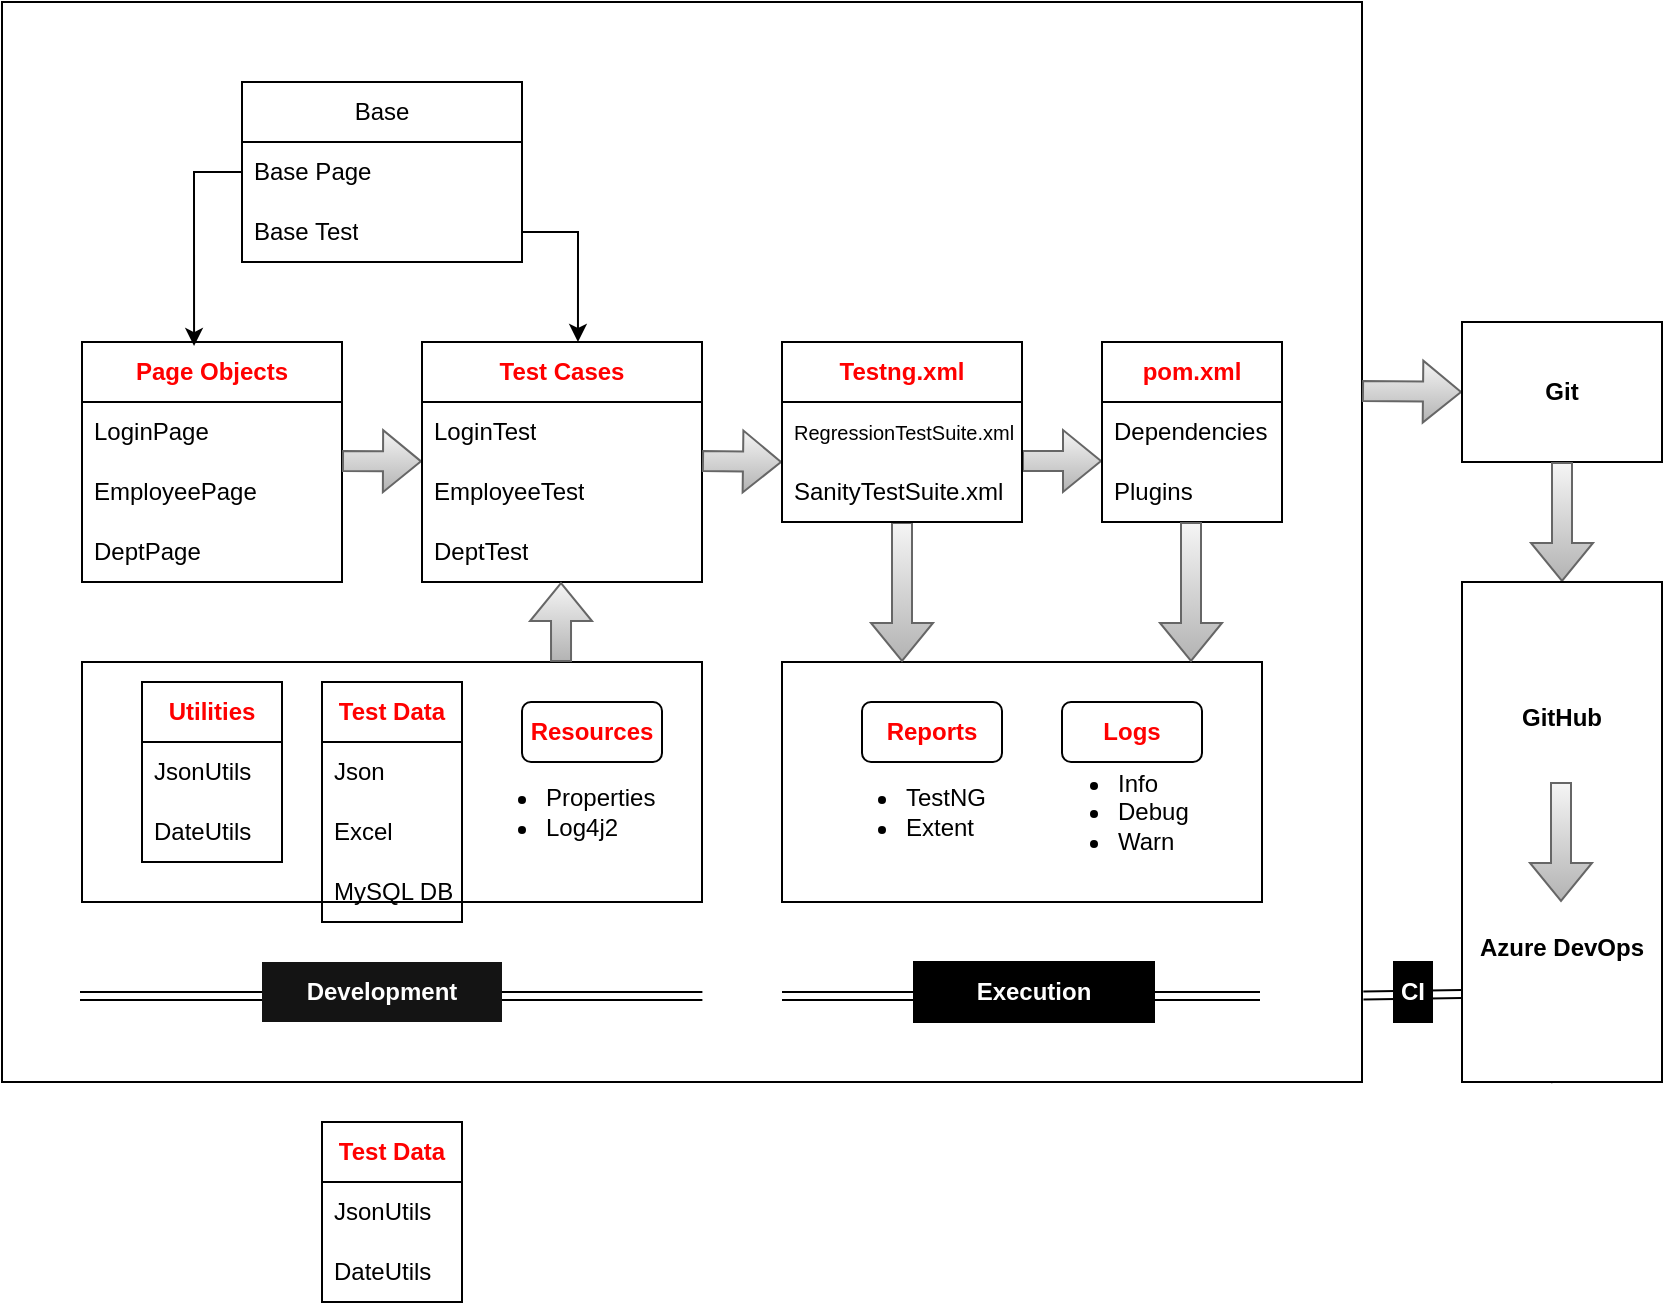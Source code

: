 <mxfile version="27.1.6">
  <diagram name="Page-1" id="G5X15BmKRhYMFyiFkBY5">
    <mxGraphModel dx="1106" dy="563" grid="1" gridSize="10" guides="1" tooltips="1" connect="1" arrows="1" fold="1" page="1" pageScale="1" pageWidth="2336" pageHeight="1654" math="0" shadow="0">
      <root>
        <mxCell id="0" />
        <mxCell id="1" parent="0" />
        <mxCell id="8vNSCbNxaSFnTM4sZ4fX-39" value="" style="rounded=0;whiteSpace=wrap;html=1;" parent="1" vertex="1">
          <mxGeometry x="40" y="20" width="680" height="540" as="geometry" />
        </mxCell>
        <mxCell id="8vNSCbNxaSFnTM4sZ4fX-2" value="Page Objects" style="swimlane;fontStyle=1;childLayout=stackLayout;horizontal=1;startSize=30;horizontalStack=0;resizeParent=1;resizeParentMax=0;resizeLast=0;collapsible=1;marginBottom=0;whiteSpace=wrap;html=1;fontColor=#FF0000;" parent="1" vertex="1">
          <mxGeometry x="80" y="190" width="130" height="120" as="geometry" />
        </mxCell>
        <mxCell id="8vNSCbNxaSFnTM4sZ4fX-3" value="LoginPage" style="text;strokeColor=none;fillColor=none;align=left;verticalAlign=middle;spacingLeft=4;spacingRight=4;overflow=hidden;points=[[0,0.5],[1,0.5]];portConstraint=eastwest;rotatable=0;whiteSpace=wrap;html=1;" parent="8vNSCbNxaSFnTM4sZ4fX-2" vertex="1">
          <mxGeometry y="30" width="130" height="30" as="geometry" />
        </mxCell>
        <mxCell id="8vNSCbNxaSFnTM4sZ4fX-4" value="EmployeePage" style="text;strokeColor=none;fillColor=none;align=left;verticalAlign=middle;spacingLeft=4;spacingRight=4;overflow=hidden;points=[[0,0.5],[1,0.5]];portConstraint=eastwest;rotatable=0;whiteSpace=wrap;html=1;" parent="8vNSCbNxaSFnTM4sZ4fX-2" vertex="1">
          <mxGeometry y="60" width="130" height="30" as="geometry" />
        </mxCell>
        <mxCell id="8vNSCbNxaSFnTM4sZ4fX-5" value="DeptPage" style="text;strokeColor=none;fillColor=none;align=left;verticalAlign=middle;spacingLeft=4;spacingRight=4;overflow=hidden;points=[[0,0.5],[1,0.5]];portConstraint=eastwest;rotatable=0;whiteSpace=wrap;html=1;" parent="8vNSCbNxaSFnTM4sZ4fX-2" vertex="1">
          <mxGeometry y="90" width="130" height="30" as="geometry" />
        </mxCell>
        <mxCell id="8vNSCbNxaSFnTM4sZ4fX-7" value="" style="shape=flexArrow;endArrow=classic;html=1;rounded=0;fillColor=#f5f5f5;strokeColor=#666666;gradientColor=#b3b3b3;" parent="1" target="8vNSCbNxaSFnTM4sZ4fX-8" edge="1">
          <mxGeometry width="50" height="50" relative="1" as="geometry">
            <mxPoint x="210" y="249.5" as="sourcePoint" />
            <mxPoint x="280" y="249.5" as="targetPoint" />
          </mxGeometry>
        </mxCell>
        <mxCell id="8vNSCbNxaSFnTM4sZ4fX-8" value="Test Cases" style="swimlane;fontStyle=1;childLayout=stackLayout;horizontal=1;startSize=30;horizontalStack=0;resizeParent=1;resizeParentMax=0;resizeLast=0;collapsible=1;marginBottom=0;whiteSpace=wrap;html=1;fontColor=light-dark(#FF0000,#EDEDED);" parent="1" vertex="1">
          <mxGeometry x="250" y="190" width="140" height="120" as="geometry" />
        </mxCell>
        <mxCell id="8vNSCbNxaSFnTM4sZ4fX-9" value="LoginTest" style="text;strokeColor=none;fillColor=none;align=left;verticalAlign=middle;spacingLeft=4;spacingRight=4;overflow=hidden;points=[[0,0.5],[1,0.5]];portConstraint=eastwest;rotatable=0;whiteSpace=wrap;html=1;" parent="8vNSCbNxaSFnTM4sZ4fX-8" vertex="1">
          <mxGeometry y="30" width="140" height="30" as="geometry" />
        </mxCell>
        <mxCell id="8vNSCbNxaSFnTM4sZ4fX-10" value="EmployeeTest" style="text;strokeColor=none;fillColor=none;align=left;verticalAlign=middle;spacingLeft=4;spacingRight=4;overflow=hidden;points=[[0,0.5],[1,0.5]];portConstraint=eastwest;rotatable=0;whiteSpace=wrap;html=1;" parent="8vNSCbNxaSFnTM4sZ4fX-8" vertex="1">
          <mxGeometry y="60" width="140" height="30" as="geometry" />
        </mxCell>
        <mxCell id="8vNSCbNxaSFnTM4sZ4fX-11" value="DeptTest" style="text;strokeColor=none;fillColor=none;align=left;verticalAlign=middle;spacingLeft=4;spacingRight=4;overflow=hidden;points=[[0,0.5],[1,0.5]];portConstraint=eastwest;rotatable=0;whiteSpace=wrap;html=1;" parent="8vNSCbNxaSFnTM4sZ4fX-8" vertex="1">
          <mxGeometry y="90" width="140" height="30" as="geometry" />
        </mxCell>
        <mxCell id="8vNSCbNxaSFnTM4sZ4fX-12" value="" style="shape=flexArrow;endArrow=classic;html=1;rounded=0;fillColor=#f5f5f5;strokeColor=#666666;gradientColor=#b3b3b3;" parent="1" edge="1">
          <mxGeometry width="50" height="50" relative="1" as="geometry">
            <mxPoint x="390" y="249.5" as="sourcePoint" />
            <mxPoint x="430" y="250" as="targetPoint" />
          </mxGeometry>
        </mxCell>
        <mxCell id="8vNSCbNxaSFnTM4sZ4fX-19" value="" style="shape=flexArrow;endArrow=classic;html=1;rounded=0;fillColor=#f5f5f5;gradientColor=#b3b3b3;strokeColor=#666666;" parent="1" edge="1">
          <mxGeometry width="50" height="50" relative="1" as="geometry">
            <mxPoint x="550" y="249.5" as="sourcePoint" />
            <mxPoint x="590" y="249.5" as="targetPoint" />
          </mxGeometry>
        </mxCell>
        <mxCell id="8vNSCbNxaSFnTM4sZ4fX-25" value="" style="rounded=0;whiteSpace=wrap;html=1;" parent="1" vertex="1">
          <mxGeometry x="80" y="350" width="310" height="120" as="geometry" />
        </mxCell>
        <mxCell id="8vNSCbNxaSFnTM4sZ4fX-29" value="Resources" style="rounded=1;whiteSpace=wrap;html=1;labelBorderColor=none;fontColor=#FF0000;fontStyle=1" parent="1" vertex="1">
          <mxGeometry x="300" y="370" width="70" height="30" as="geometry" />
        </mxCell>
        <mxCell id="8vNSCbNxaSFnTM4sZ4fX-31" value="" style="rounded=0;whiteSpace=wrap;html=1;" parent="1" vertex="1">
          <mxGeometry x="430" y="350" width="240" height="120" as="geometry" />
        </mxCell>
        <mxCell id="8vNSCbNxaSFnTM4sZ4fX-32" value="Reports" style="rounded=1;whiteSpace=wrap;html=1;fontColor=#FF0000;fontStyle=1" parent="1" vertex="1">
          <mxGeometry x="470" y="370" width="70" height="30" as="geometry" />
        </mxCell>
        <mxCell id="8vNSCbNxaSFnTM4sZ4fX-33" value="Logs" style="rounded=1;whiteSpace=wrap;html=1;fontColor=#FF0000;fontStyle=1" parent="1" vertex="1">
          <mxGeometry x="570" y="370" width="70" height="30" as="geometry" />
        </mxCell>
        <mxCell id="8vNSCbNxaSFnTM4sZ4fX-40" value="" style="shape=flexArrow;endArrow=classic;html=1;rounded=0;entryX=0;entryY=0.5;entryDx=0;entryDy=0;fillColor=#f5f5f5;gradientColor=#b3b3b3;strokeColor=#666666;" parent="1" target="8vNSCbNxaSFnTM4sZ4fX-42" edge="1">
          <mxGeometry width="50" height="50" relative="1" as="geometry">
            <mxPoint x="720" y="214.5" as="sourcePoint" />
            <mxPoint x="760" y="214.5" as="targetPoint" />
          </mxGeometry>
        </mxCell>
        <mxCell id="8vNSCbNxaSFnTM4sZ4fX-42" value="Git" style="rounded=0;whiteSpace=wrap;html=1;fontStyle=1" parent="1" vertex="1">
          <mxGeometry x="770" y="180" width="100" height="70" as="geometry" />
        </mxCell>
        <mxCell id="8vNSCbNxaSFnTM4sZ4fX-46" value="" style="shape=flexArrow;endArrow=classic;html=1;rounded=0;exitX=0.5;exitY=1;exitDx=0;exitDy=0;entryX=0.5;entryY=0;entryDx=0;entryDy=0;fillColor=#f5f5f5;gradientColor=#b3b3b3;strokeColor=#666666;" parent="1" source="8vNSCbNxaSFnTM4sZ4fX-42" target="8vNSCbNxaSFnTM4sZ4fX-45" edge="1">
          <mxGeometry width="50" height="50" relative="1" as="geometry">
            <mxPoint x="815" y="250" as="sourcePoint" />
            <mxPoint x="805" y="290" as="targetPoint" />
          </mxGeometry>
        </mxCell>
        <mxCell id="8vNSCbNxaSFnTM4sZ4fX-48" value="" style="shape=flexArrow;endArrow=classic;html=1;rounded=0;exitX=0.5;exitY=1;exitDx=0;exitDy=0;entryX=0.5;entryY=0;entryDx=0;entryDy=0;" parent="1" source="8vNSCbNxaSFnTM4sZ4fX-45" edge="1">
          <mxGeometry width="50" height="50" relative="1" as="geometry">
            <mxPoint x="810" y="403" as="sourcePoint" />
            <mxPoint x="810" y="463" as="targetPoint" />
          </mxGeometry>
        </mxCell>
        <mxCell id="8vNSCbNxaSFnTM4sZ4fX-49" value="" style="shape=flexArrow;endArrow=classic;html=1;rounded=0;exitX=0.5;exitY=1;exitDx=0;exitDy=0;entryX=0.5;entryY=0;entryDx=0;entryDy=0;" parent="1" target="8vNSCbNxaSFnTM4sZ4fX-45" edge="1">
          <mxGeometry width="50" height="50" relative="1" as="geometry">
            <mxPoint x="810" y="403" as="sourcePoint" />
            <mxPoint x="810" y="463" as="targetPoint" />
          </mxGeometry>
        </mxCell>
        <mxCell id="8vNSCbNxaSFnTM4sZ4fX-45" value="GitHub&lt;div&gt;&lt;br&gt;&lt;/div&gt;&lt;div&gt;&lt;br&gt;&lt;/div&gt;&lt;div&gt;&lt;br&gt;&lt;/div&gt;&lt;div&gt;&lt;br&gt;&lt;/div&gt;&lt;div&gt;&lt;br&gt;&lt;/div&gt;&lt;div&gt;&lt;br&gt;&lt;/div&gt;&lt;div&gt;&lt;br&gt;&lt;/div&gt;&lt;div&gt;Azure DevOps&lt;/div&gt;" style="rounded=0;whiteSpace=wrap;html=1;fontStyle=1" parent="1" vertex="1">
          <mxGeometry x="770" y="310" width="100" height="250" as="geometry" />
        </mxCell>
        <mxCell id="8vNSCbNxaSFnTM4sZ4fX-67" value="" style="shape=link;html=1;rounded=0;entryX=0.515;entryY=0.9;entryDx=0;entryDy=0;entryPerimeter=0;" parent="1" edge="1">
          <mxGeometry width="100" relative="1" as="geometry">
            <mxPoint x="79" y="517" as="sourcePoint" />
            <mxPoint x="390.2" y="517" as="targetPoint" />
          </mxGeometry>
        </mxCell>
        <mxCell id="8vNSCbNxaSFnTM4sZ4fX-68" value="Development" style="rounded=0;whiteSpace=wrap;html=1;fillColor=light-dark(#141414, #ededed);fontColor=light-dark(#ffffff, #ededed);strokeColor=none;gradientColor=none;fontStyle=1" parent="1" vertex="1">
          <mxGeometry x="170" y="500" width="120" height="30" as="geometry" />
        </mxCell>
        <mxCell id="8vNSCbNxaSFnTM4sZ4fX-70" value="" style="shape=link;html=1;rounded=0;" parent="1" edge="1">
          <mxGeometry width="100" relative="1" as="geometry">
            <mxPoint x="430" y="517" as="sourcePoint" />
            <mxPoint x="669" y="517" as="targetPoint" />
          </mxGeometry>
        </mxCell>
        <mxCell id="8vNSCbNxaSFnTM4sZ4fX-77" value="Execution" style="rounded=0;whiteSpace=wrap;html=1;gradientColor=default;fillColor=light-dark(#0a0a0a, #ededed);fontColor=light-dark(#ffffff, #ededed);fontStyle=1" parent="1" vertex="1">
          <mxGeometry x="496" y="500" width="120" height="30" as="geometry" />
        </mxCell>
        <mxCell id="8vNSCbNxaSFnTM4sZ4fX-78" value="" style="shape=flexArrow;endArrow=classic;html=1;rounded=0;exitX=0.5;exitY=1;exitDx=0;exitDy=0;entryX=0.5;entryY=0;entryDx=0;entryDy=0;fillColor=#f5f5f5;gradientColor=#b3b3b3;strokeColor=#666666;" parent="1" edge="1">
          <mxGeometry width="50" height="50" relative="1" as="geometry">
            <mxPoint x="819.5" y="410" as="sourcePoint" />
            <mxPoint x="819.5" y="470" as="targetPoint" />
          </mxGeometry>
        </mxCell>
        <mxCell id="8vNSCbNxaSFnTM4sZ4fX-79" value="" style="shape=flexArrow;endArrow=classic;html=1;rounded=0;entryX=0.25;entryY=0;entryDx=0;entryDy=0;fillColor=#f5f5f5;gradientColor=#b3b3b3;strokeColor=#666666;exitX=0.5;exitY=1;exitDx=0;exitDy=0;exitPerimeter=0;" parent="1" target="8vNSCbNxaSFnTM4sZ4fX-31" edge="1" source="taR9dpsqyWwzdjh2HAOg-3">
          <mxGeometry width="50" height="50" relative="1" as="geometry">
            <mxPoint x="490" y="290" as="sourcePoint" />
            <mxPoint x="489.5" y="330" as="targetPoint" />
          </mxGeometry>
        </mxCell>
        <mxCell id="8vNSCbNxaSFnTM4sZ4fX-86" value="" style="shape=flexArrow;endArrow=classic;html=1;rounded=0;fillColor=#f5f5f5;strokeColor=#666666;gradientColor=#b3b3b3;flowAnimation=0;entryX=0.357;entryY=0.667;entryDx=0;entryDy=0;entryPerimeter=0;" parent="1" edge="1">
          <mxGeometry width="50" height="50" relative="1" as="geometry">
            <mxPoint x="319.52" y="350" as="sourcePoint" />
            <mxPoint x="319.5" y="310.01" as="targetPoint" />
          </mxGeometry>
        </mxCell>
        <mxCell id="8vNSCbNxaSFnTM4sZ4fX-89" value="" style="shape=link;html=1;rounded=0;entryX=0;entryY=0.824;entryDx=0;entryDy=0;entryPerimeter=0;exitX=1.001;exitY=0.92;exitDx=0;exitDy=0;exitPerimeter=0;" parent="1" source="8vNSCbNxaSFnTM4sZ4fX-39" target="8vNSCbNxaSFnTM4sZ4fX-45" edge="1">
          <mxGeometry width="100" relative="1" as="geometry">
            <mxPoint x="720" y="517" as="sourcePoint" />
            <mxPoint x="760" y="517" as="targetPoint" />
          </mxGeometry>
        </mxCell>
        <mxCell id="8vNSCbNxaSFnTM4sZ4fX-90" value="CI" style="rounded=0;whiteSpace=wrap;html=1;gradientColor=default;fillColor=light-dark(#0a0a0a, #ededed);fontColor=light-dark(#ffffff, #ededed);fontStyle=1" parent="1" vertex="1">
          <mxGeometry x="736" y="500" width="19" height="30" as="geometry" />
        </mxCell>
        <mxCell id="8vNSCbNxaSFnTM4sZ4fX-98" value="Base" style="swimlane;fontStyle=0;childLayout=stackLayout;horizontal=1;startSize=30;horizontalStack=0;resizeParent=1;resizeParentMax=0;resizeLast=0;collapsible=1;marginBottom=0;whiteSpace=wrap;html=1;" parent="1" vertex="1">
          <mxGeometry x="160" y="60" width="140" height="90" as="geometry" />
        </mxCell>
        <mxCell id="8vNSCbNxaSFnTM4sZ4fX-99" value="Base Page" style="text;strokeColor=none;fillColor=none;align=left;verticalAlign=middle;spacingLeft=4;spacingRight=4;overflow=hidden;points=[[0,0.5],[1,0.5]];portConstraint=eastwest;rotatable=0;whiteSpace=wrap;html=1;" parent="8vNSCbNxaSFnTM4sZ4fX-98" vertex="1">
          <mxGeometry y="30" width="140" height="30" as="geometry" />
        </mxCell>
        <mxCell id="8vNSCbNxaSFnTM4sZ4fX-100" value="Base Test" style="text;strokeColor=none;fillColor=none;align=left;verticalAlign=middle;spacingLeft=4;spacingRight=4;overflow=hidden;points=[[0,0.5],[1,0.5]];portConstraint=eastwest;rotatable=0;whiteSpace=wrap;html=1;" parent="8vNSCbNxaSFnTM4sZ4fX-98" vertex="1">
          <mxGeometry y="60" width="140" height="30" as="geometry" />
        </mxCell>
        <mxCell id="8vNSCbNxaSFnTM4sZ4fX-104" style="edgeStyle=orthogonalEdgeStyle;rounded=0;orthogonalLoop=1;jettySize=auto;html=1;entryX=0.431;entryY=0.017;entryDx=0;entryDy=0;entryPerimeter=0;" parent="1" source="8vNSCbNxaSFnTM4sZ4fX-99" target="8vNSCbNxaSFnTM4sZ4fX-2" edge="1">
          <mxGeometry relative="1" as="geometry" />
        </mxCell>
        <mxCell id="8vNSCbNxaSFnTM4sZ4fX-106" style="edgeStyle=orthogonalEdgeStyle;rounded=0;orthogonalLoop=1;jettySize=auto;html=1;exitX=1;exitY=0.5;exitDx=0;exitDy=0;entryX=0.557;entryY=0;entryDx=0;entryDy=0;entryPerimeter=0;" parent="1" source="8vNSCbNxaSFnTM4sZ4fX-100" target="8vNSCbNxaSFnTM4sZ4fX-8" edge="1">
          <mxGeometry relative="1" as="geometry" />
        </mxCell>
        <mxCell id="8vNSCbNxaSFnTM4sZ4fX-118" value="&lt;ul&gt;&lt;li&gt;Properties&lt;/li&gt;&lt;li&gt;Log4j2&lt;/li&gt;&lt;/ul&gt;" style="text;html=1;align=left;verticalAlign=middle;whiteSpace=wrap;rounded=0;" parent="1" vertex="1">
          <mxGeometry x="270" y="410" width="60" height="30" as="geometry" />
        </mxCell>
        <mxCell id="8vNSCbNxaSFnTM4sZ4fX-119" value="&lt;ul&gt;&lt;li&gt;TestNG&lt;/li&gt;&lt;li&gt;Extent&lt;/li&gt;&lt;/ul&gt;" style="text;html=1;align=left;verticalAlign=middle;whiteSpace=wrap;rounded=0;" parent="1" vertex="1">
          <mxGeometry x="450" y="410" width="60" height="30" as="geometry" />
        </mxCell>
        <mxCell id="8vNSCbNxaSFnTM4sZ4fX-121" value="&lt;ul&gt;&lt;li&gt;Info&lt;/li&gt;&lt;li&gt;Debug&lt;/li&gt;&lt;li&gt;Warn&lt;/li&gt;&lt;/ul&gt;" style="text;html=1;align=left;verticalAlign=middle;whiteSpace=wrap;rounded=0;" parent="1" vertex="1">
          <mxGeometry x="556" y="410" width="60" height="30" as="geometry" />
        </mxCell>
        <mxCell id="taR9dpsqyWwzdjh2HAOg-1" value="&lt;span style=&quot;color: rgb(255, 0, 0); font-weight: 700;&quot;&gt;Testng.xml&lt;/span&gt;" style="swimlane;fontStyle=0;childLayout=stackLayout;horizontal=1;startSize=30;horizontalStack=0;resizeParent=1;resizeParentMax=0;resizeLast=0;collapsible=1;marginBottom=0;whiteSpace=wrap;html=1;" vertex="1" parent="1">
          <mxGeometry x="430" y="190" width="120" height="90" as="geometry" />
        </mxCell>
        <mxCell id="taR9dpsqyWwzdjh2HAOg-2" value="&lt;span style=&quot;background-color: transparent; color: light-dark(rgb(0, 0, 0), rgb(255, 255, 255));&quot;&gt;&lt;font style=&quot;font-size: 10px;&quot;&gt;RegressionTestSuite.xml&lt;/font&gt;&lt;/span&gt;" style="text;strokeColor=none;fillColor=none;align=left;verticalAlign=middle;spacingLeft=4;spacingRight=4;overflow=hidden;points=[[0,0.5],[1,0.5]];portConstraint=eastwest;rotatable=0;whiteSpace=wrap;html=1;strokeWidth=2;" vertex="1" parent="taR9dpsqyWwzdjh2HAOg-1">
          <mxGeometry y="30" width="120" height="30" as="geometry" />
        </mxCell>
        <mxCell id="taR9dpsqyWwzdjh2HAOg-3" value="&lt;span style=&quot;background-color: transparent; color: light-dark(rgb(0, 0, 0), rgb(255, 255, 255));&quot;&gt;SanityTestSuite.xml&lt;/span&gt;" style="text;strokeColor=none;fillColor=none;align=left;verticalAlign=middle;spacingLeft=4;spacingRight=4;overflow=hidden;points=[[0,0.5],[1,0.5]];portConstraint=eastwest;rotatable=0;whiteSpace=wrap;html=1;" vertex="1" parent="taR9dpsqyWwzdjh2HAOg-1">
          <mxGeometry y="60" width="120" height="30" as="geometry" />
        </mxCell>
        <mxCell id="taR9dpsqyWwzdjh2HAOg-13" value="&lt;span style=&quot;color: rgb(255, 0, 0); font-weight: 700;&quot;&gt;pom.xml&lt;/span&gt;" style="swimlane;fontStyle=0;childLayout=stackLayout;horizontal=1;startSize=30;horizontalStack=0;resizeParent=1;resizeParentMax=0;resizeLast=0;collapsible=1;marginBottom=0;whiteSpace=wrap;html=1;" vertex="1" parent="1">
          <mxGeometry x="590" y="190" width="90" height="90" as="geometry" />
        </mxCell>
        <mxCell id="taR9dpsqyWwzdjh2HAOg-14" value="&lt;span style=&quot;background-color: transparent; color: light-dark(rgb(0, 0, 0), rgb(255, 255, 255));&quot;&gt;Dependencies&lt;/span&gt;" style="text;strokeColor=none;fillColor=none;align=left;verticalAlign=middle;spacingLeft=4;spacingRight=4;overflow=hidden;points=[[0,0.5],[1,0.5]];portConstraint=eastwest;rotatable=0;whiteSpace=wrap;html=1;" vertex="1" parent="taR9dpsqyWwzdjh2HAOg-13">
          <mxGeometry y="30" width="90" height="30" as="geometry" />
        </mxCell>
        <mxCell id="taR9dpsqyWwzdjh2HAOg-15" value="&lt;span style=&quot;background-color: transparent; color: light-dark(rgb(0, 0, 0), rgb(255, 255, 255));&quot;&gt;Plugins&lt;/span&gt;" style="text;strokeColor=none;fillColor=none;align=left;verticalAlign=middle;spacingLeft=4;spacingRight=4;overflow=hidden;points=[[0,0.5],[1,0.5]];portConstraint=eastwest;rotatable=0;whiteSpace=wrap;html=1;" vertex="1" parent="taR9dpsqyWwzdjh2HAOg-13">
          <mxGeometry y="60" width="90" height="30" as="geometry" />
        </mxCell>
        <mxCell id="taR9dpsqyWwzdjh2HAOg-18" value="" style="shape=flexArrow;endArrow=classic;html=1;rounded=0;entryX=0.25;entryY=0;entryDx=0;entryDy=0;fillColor=#f5f5f5;gradientColor=#b3b3b3;strokeColor=#666666;exitX=0.5;exitY=1;exitDx=0;exitDy=0;exitPerimeter=0;" edge="1" parent="1">
          <mxGeometry width="50" height="50" relative="1" as="geometry">
            <mxPoint x="634.5" y="280" as="sourcePoint" />
            <mxPoint x="634.5" y="350" as="targetPoint" />
          </mxGeometry>
        </mxCell>
        <mxCell id="taR9dpsqyWwzdjh2HAOg-19" value="&lt;span style=&quot;color: rgb(255, 0, 0); font-weight: 700;&quot;&gt;Test Data&lt;/span&gt;" style="swimlane;fontStyle=0;childLayout=stackLayout;horizontal=1;startSize=30;horizontalStack=0;resizeParent=1;resizeParentMax=0;resizeLast=0;collapsible=1;marginBottom=0;whiteSpace=wrap;html=1;" vertex="1" parent="1">
          <mxGeometry x="200" y="580" width="70" height="90" as="geometry" />
        </mxCell>
        <mxCell id="taR9dpsqyWwzdjh2HAOg-20" value="&lt;span style=&quot;background-color: transparent; color: light-dark(rgb(0, 0, 0), rgb(255, 255, 255));&quot;&gt;JsonUtils&lt;/span&gt;" style="text;strokeColor=none;fillColor=none;align=left;verticalAlign=middle;spacingLeft=4;spacingRight=4;overflow=hidden;points=[[0,0.5],[1,0.5]];portConstraint=eastwest;rotatable=0;whiteSpace=wrap;html=1;" vertex="1" parent="taR9dpsqyWwzdjh2HAOg-19">
          <mxGeometry y="30" width="70" height="30" as="geometry" />
        </mxCell>
        <mxCell id="taR9dpsqyWwzdjh2HAOg-21" value="&lt;span style=&quot;background-color: transparent; color: light-dark(rgb(0, 0, 0), rgb(255, 255, 255));&quot;&gt;DateUtils&lt;/span&gt;" style="text;strokeColor=none;fillColor=none;align=left;verticalAlign=middle;spacingLeft=4;spacingRight=4;overflow=hidden;points=[[0,0.5],[1,0.5]];portConstraint=eastwest;rotatable=0;whiteSpace=wrap;html=1;" vertex="1" parent="taR9dpsqyWwzdjh2HAOg-19">
          <mxGeometry y="60" width="70" height="30" as="geometry" />
        </mxCell>
        <mxCell id="taR9dpsqyWwzdjh2HAOg-31" value="&lt;span style=&quot;color: rgb(255, 0, 0); font-weight: 700;&quot;&gt;Utilities&lt;/span&gt;" style="swimlane;fontStyle=0;childLayout=stackLayout;horizontal=1;startSize=30;horizontalStack=0;resizeParent=1;resizeParentMax=0;resizeLast=0;collapsible=1;marginBottom=0;whiteSpace=wrap;html=1;" vertex="1" parent="1">
          <mxGeometry x="110" y="360" width="70" height="90" as="geometry" />
        </mxCell>
        <mxCell id="taR9dpsqyWwzdjh2HAOg-32" value="&lt;span style=&quot;background-color: transparent; color: light-dark(rgb(0, 0, 0), rgb(255, 255, 255));&quot;&gt;JsonUtils&lt;/span&gt;" style="text;strokeColor=none;fillColor=none;align=left;verticalAlign=middle;spacingLeft=4;spacingRight=4;overflow=hidden;points=[[0,0.5],[1,0.5]];portConstraint=eastwest;rotatable=0;whiteSpace=wrap;html=1;" vertex="1" parent="taR9dpsqyWwzdjh2HAOg-31">
          <mxGeometry y="30" width="70" height="30" as="geometry" />
        </mxCell>
        <mxCell id="taR9dpsqyWwzdjh2HAOg-33" value="&lt;span style=&quot;background-color: transparent; color: light-dark(rgb(0, 0, 0), rgb(255, 255, 255));&quot;&gt;DateUtils&lt;/span&gt;" style="text;strokeColor=none;fillColor=none;align=left;verticalAlign=middle;spacingLeft=4;spacingRight=4;overflow=hidden;points=[[0,0.5],[1,0.5]];portConstraint=eastwest;rotatable=0;whiteSpace=wrap;html=1;" vertex="1" parent="taR9dpsqyWwzdjh2HAOg-31">
          <mxGeometry y="60" width="70" height="30" as="geometry" />
        </mxCell>
        <mxCell id="taR9dpsqyWwzdjh2HAOg-34" value="&lt;span style=&quot;color: rgb(255, 0, 0); font-weight: 700;&quot;&gt;Test Data&lt;/span&gt;" style="swimlane;fontStyle=0;childLayout=stackLayout;horizontal=1;startSize=30;horizontalStack=0;resizeParent=1;resizeParentMax=0;resizeLast=0;collapsible=1;marginBottom=0;whiteSpace=wrap;html=1;" vertex="1" parent="1">
          <mxGeometry x="200" y="360" width="70" height="120" as="geometry" />
        </mxCell>
        <mxCell id="taR9dpsqyWwzdjh2HAOg-35" value="&lt;span style=&quot;background-color: transparent; color: light-dark(rgb(0, 0, 0), rgb(255, 255, 255));&quot;&gt;Json&lt;/span&gt;" style="text;strokeColor=none;fillColor=none;align=left;verticalAlign=middle;spacingLeft=4;spacingRight=4;overflow=hidden;points=[[0,0.5],[1,0.5]];portConstraint=eastwest;rotatable=0;whiteSpace=wrap;html=1;" vertex="1" parent="taR9dpsqyWwzdjh2HAOg-34">
          <mxGeometry y="30" width="70" height="30" as="geometry" />
        </mxCell>
        <mxCell id="taR9dpsqyWwzdjh2HAOg-36" value="&lt;span style=&quot;background-color: transparent; color: light-dark(rgb(0, 0, 0), rgb(255, 255, 255));&quot;&gt;Excel&lt;/span&gt;" style="text;strokeColor=none;fillColor=none;align=left;verticalAlign=middle;spacingLeft=4;spacingRight=4;overflow=hidden;points=[[0,0.5],[1,0.5]];portConstraint=eastwest;rotatable=0;whiteSpace=wrap;html=1;" vertex="1" parent="taR9dpsqyWwzdjh2HAOg-34">
          <mxGeometry y="60" width="70" height="30" as="geometry" />
        </mxCell>
        <mxCell id="taR9dpsqyWwzdjh2HAOg-37" value="&lt;span style=&quot;background-color: transparent; color: light-dark(rgb(0, 0, 0), rgb(255, 255, 255));&quot;&gt;MySQL DB&lt;/span&gt;" style="text;strokeColor=none;fillColor=none;align=left;verticalAlign=middle;spacingLeft=4;spacingRight=4;overflow=hidden;points=[[0,0.5],[1,0.5]];portConstraint=eastwest;rotatable=0;whiteSpace=wrap;html=1;" vertex="1" parent="taR9dpsqyWwzdjh2HAOg-34">
          <mxGeometry y="90" width="70" height="30" as="geometry" />
        </mxCell>
      </root>
    </mxGraphModel>
  </diagram>
</mxfile>

